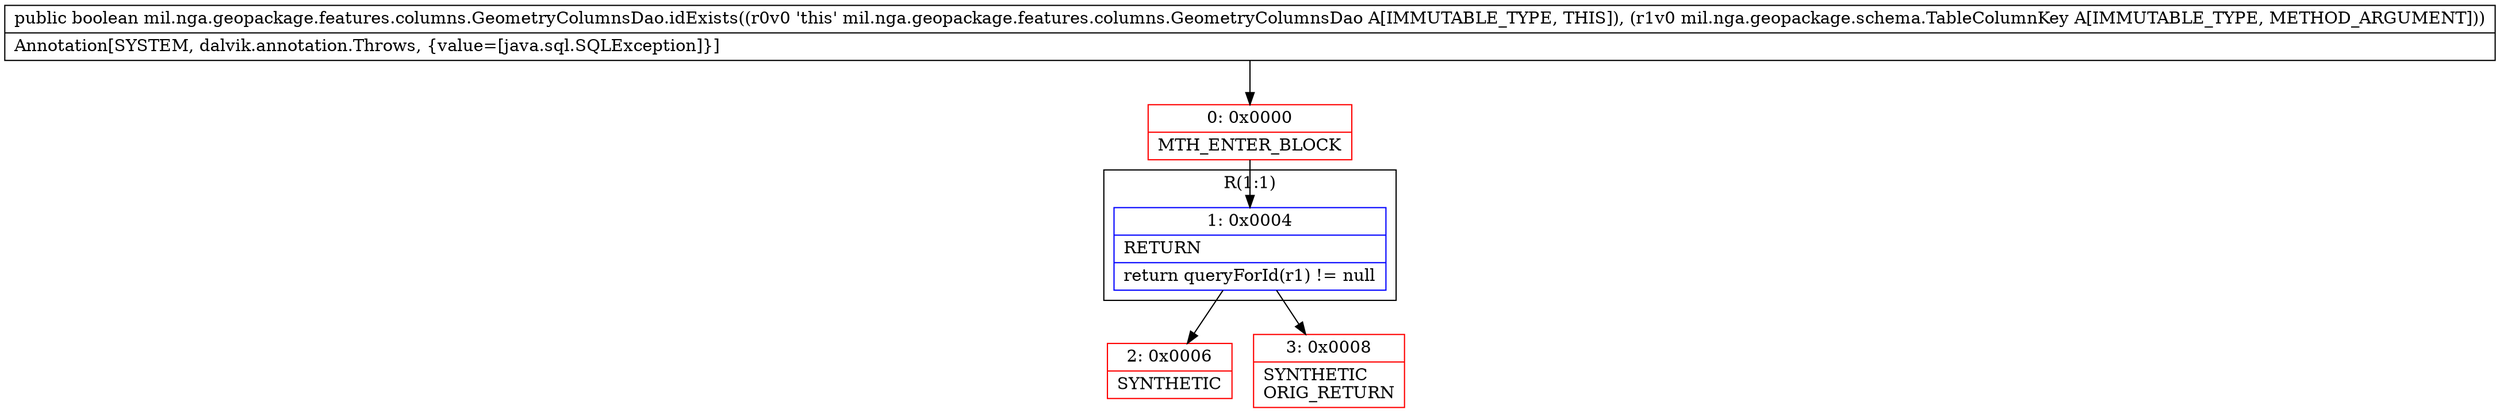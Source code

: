 digraph "CFG formil.nga.geopackage.features.columns.GeometryColumnsDao.idExists(Lmil\/nga\/geopackage\/schema\/TableColumnKey;)Z" {
subgraph cluster_Region_1471763849 {
label = "R(1:1)";
node [shape=record,color=blue];
Node_1 [shape=record,label="{1\:\ 0x0004|RETURN\l|return queryForId(r1) != null\l}"];
}
Node_0 [shape=record,color=red,label="{0\:\ 0x0000|MTH_ENTER_BLOCK\l}"];
Node_2 [shape=record,color=red,label="{2\:\ 0x0006|SYNTHETIC\l}"];
Node_3 [shape=record,color=red,label="{3\:\ 0x0008|SYNTHETIC\lORIG_RETURN\l}"];
MethodNode[shape=record,label="{public boolean mil.nga.geopackage.features.columns.GeometryColumnsDao.idExists((r0v0 'this' mil.nga.geopackage.features.columns.GeometryColumnsDao A[IMMUTABLE_TYPE, THIS]), (r1v0 mil.nga.geopackage.schema.TableColumnKey A[IMMUTABLE_TYPE, METHOD_ARGUMENT]))  | Annotation[SYSTEM, dalvik.annotation.Throws, \{value=[java.sql.SQLException]\}]\l}"];
MethodNode -> Node_0;
Node_1 -> Node_2;
Node_1 -> Node_3;
Node_0 -> Node_1;
}

